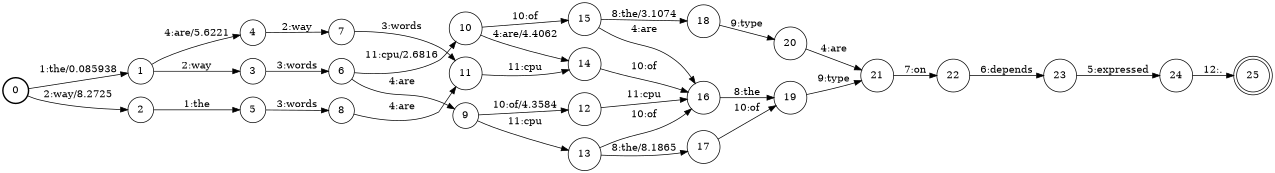 digraph FST {
rankdir = LR;
size = "8.5,11";
label = "";
center = 1;
orientation = Portrait;
ranksep = "0.4";
nodesep = "0.25";
0 [label = "0", shape = circle, style = bold, fontsize = 14]
	0 -> 1 [label = "1:the/0.085938", fontsize = 14];
	0 -> 2 [label = "2:way/8.2725", fontsize = 14];
1 [label = "1", shape = circle, style = solid, fontsize = 14]
	1 -> 3 [label = "2:way", fontsize = 14];
	1 -> 4 [label = "4:are/5.6221", fontsize = 14];
2 [label = "2", shape = circle, style = solid, fontsize = 14]
	2 -> 5 [label = "1:the", fontsize = 14];
3 [label = "3", shape = circle, style = solid, fontsize = 14]
	3 -> 6 [label = "3:words", fontsize = 14];
4 [label = "4", shape = circle, style = solid, fontsize = 14]
	4 -> 7 [label = "2:way", fontsize = 14];
5 [label = "5", shape = circle, style = solid, fontsize = 14]
	5 -> 8 [label = "3:words", fontsize = 14];
6 [label = "6", shape = circle, style = solid, fontsize = 14]
	6 -> 9 [label = "4:are", fontsize = 14];
	6 -> 10 [label = "11:cpu/2.6816", fontsize = 14];
7 [label = "7", shape = circle, style = solid, fontsize = 14]
	7 -> 11 [label = "3:words", fontsize = 14];
8 [label = "8", shape = circle, style = solid, fontsize = 14]
	8 -> 11 [label = "4:are", fontsize = 14];
9 [label = "9", shape = circle, style = solid, fontsize = 14]
	9 -> 12 [label = "10:of/4.3584", fontsize = 14];
	9 -> 13 [label = "11:cpu", fontsize = 14];
10 [label = "10", shape = circle, style = solid, fontsize = 14]
	10 -> 14 [label = "4:are/4.4062", fontsize = 14];
	10 -> 15 [label = "10:of", fontsize = 14];
11 [label = "11", shape = circle, style = solid, fontsize = 14]
	11 -> 14 [label = "11:cpu", fontsize = 14];
12 [label = "12", shape = circle, style = solid, fontsize = 14]
	12 -> 16 [label = "11:cpu", fontsize = 14];
13 [label = "13", shape = circle, style = solid, fontsize = 14]
	13 -> 17 [label = "8:the/8.1865", fontsize = 14];
	13 -> 16 [label = "10:of", fontsize = 14];
14 [label = "14", shape = circle, style = solid, fontsize = 14]
	14 -> 16 [label = "10:of", fontsize = 14];
15 [label = "15", shape = circle, style = solid, fontsize = 14]
	15 -> 18 [label = "8:the/3.1074", fontsize = 14];
	15 -> 16 [label = "4:are", fontsize = 14];
16 [label = "16", shape = circle, style = solid, fontsize = 14]
	16 -> 19 [label = "8:the", fontsize = 14];
17 [label = "17", shape = circle, style = solid, fontsize = 14]
	17 -> 19 [label = "10:of", fontsize = 14];
18 [label = "18", shape = circle, style = solid, fontsize = 14]
	18 -> 20 [label = "9:type", fontsize = 14];
19 [label = "19", shape = circle, style = solid, fontsize = 14]
	19 -> 21 [label = "9:type", fontsize = 14];
20 [label = "20", shape = circle, style = solid, fontsize = 14]
	20 -> 21 [label = "4:are", fontsize = 14];
21 [label = "21", shape = circle, style = solid, fontsize = 14]
	21 -> 22 [label = "7:on", fontsize = 14];
22 [label = "22", shape = circle, style = solid, fontsize = 14]
	22 -> 23 [label = "6:depends", fontsize = 14];
23 [label = "23", shape = circle, style = solid, fontsize = 14]
	23 -> 24 [label = "5:expressed", fontsize = 14];
24 [label = "24", shape = circle, style = solid, fontsize = 14]
	24 -> 25 [label = "12:.", fontsize = 14];
25 [label = "25", shape = doublecircle, style = solid, fontsize = 14]
}
